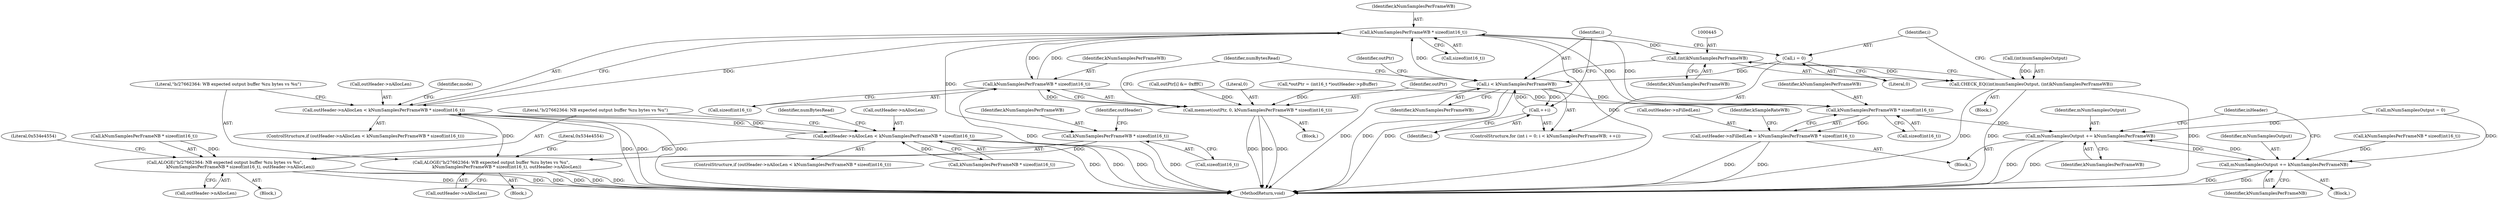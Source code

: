digraph "0_Android_65756b4082cd79a2d99b2ccb5b392291fd53703f@API" {
"1000320" [label="(Call,kNumSamplesPerFrameWB * sizeof(int16_t))"];
"1000403" [label="(Call,kNumSamplesPerFrameWB * sizeof(int16_t))"];
"1000320" [label="(Call,kNumSamplesPerFrameWB * sizeof(int16_t))"];
"1000452" [label="(Call,i < kNumSamplesPerFrameWB)"];
"1000449" [label="(Call,i = 0)"];
"1000455" [label="(Call,++i)"];
"1000444" [label="(Call,(int)kNumSamplesPerFrameWB)"];
"1000509" [label="(Call,kNumSamplesPerFrameWB * sizeof(int16_t))"];
"1000316" [label="(Call,outHeader->nAllocLen < kNumSamplesPerFrameWB * sizeof(int16_t))"];
"1000221" [label="(Call,outHeader->nAllocLen < kNumSamplesPerFrameNB * sizeof(int16_t))"];
"1000230" [label="(Call,ALOGE(\"b/27662364: NB expected output buffer %zu bytes vs %u\",\n                       kNumSamplesPerFrameNB * sizeof(int16_t), outHeader->nAllocLen))"];
"1000325" [label="(Call,ALOGE(\"b/27662364: WB expected output buffer %zu bytes vs %u\",\n                       kNumSamplesPerFrameWB * sizeof(int16_t), outHeader->nAllocLen))"];
"1000327" [label="(Call,kNumSamplesPerFrameWB * sizeof(int16_t))"];
"1000440" [label="(Call,CHECK_EQ((int)numSamplesOutput, (int)kNumSamplesPerFrameWB))"];
"1000505" [label="(Call,outHeader->nFilledLen = kNumSamplesPerFrameWB * sizeof(int16_t))"];
"1000514" [label="(Call,mNumSamplesOutput += kNumSamplesPerFrameWB)"];
"1000500" [label="(Call,mNumSamplesOutput += kNumSamplesPerFrameNB)"];
"1000400" [label="(Call,memset(outPtr, 0, kNumSamplesPerFrameWB * sizeof(int16_t)))"];
"1000401" [label="(Identifier,outPtr)"];
"1000328" [label="(Identifier,kNumSamplesPerFrameWB)"];
"1000230" [label="(Call,ALOGE(\"b/27662364: NB expected output buffer %zu bytes vs %u\",\n                       kNumSamplesPerFrameNB * sizeof(int16_t), outHeader->nAllocLen))"];
"1000412" [label="(Block,)"];
"1000332" [label="(Identifier,outHeader)"];
"1000516" [label="(Identifier,kNumSamplesPerFrameWB)"];
"1000221" [label="(Call,outHeader->nAllocLen < kNumSamplesPerFrameNB * sizeof(int16_t))"];
"1000400" [label="(Call,memset(outPtr, 0, kNumSamplesPerFrameWB * sizeof(int16_t)))"];
"1000236" [label="(Call,outHeader->nAllocLen)"];
"1000506" [label="(Call,outHeader->nFilledLen)"];
"1000321" [label="(Identifier,kNumSamplesPerFrameWB)"];
"1000464" [label="(Identifier,numBytesRead)"];
"1000220" [label="(ControlStructure,if (outHeader->nAllocLen < kNumSamplesPerFrameNB * sizeof(int16_t)))"];
"1000229" [label="(Block,)"];
"1000324" [label="(Block,)"];
"1000505" [label="(Call,outHeader->nFilledLen = kNumSamplesPerFrameWB * sizeof(int16_t))"];
"1000331" [label="(Call,outHeader->nAllocLen)"];
"1000453" [label="(Identifier,i)"];
"1000502" [label="(Identifier,kNumSamplesPerFrameNB)"];
"1000458" [label="(Call,outPtr[i] &= 0xfffC)"];
"1000402" [label="(Literal,0)"];
"1000501" [label="(Identifier,mNumSamplesOutput)"];
"1000513" [label="(Identifier,kSampleRateWB)"];
"1000510" [label="(Identifier,kNumSamplesPerFrameWB)"];
"1000317" [label="(Call,outHeader->nAllocLen)"];
"1000329" [label="(Call,sizeof(int16_t))"];
"1000456" [label="(Identifier,i)"];
"1000403" [label="(Call,kNumSamplesPerFrameWB * sizeof(int16_t))"];
"1000405" [label="(Call,sizeof(int16_t))"];
"1000449" [label="(Call,i = 0)"];
"1000514" [label="(Call,mNumSamplesOutput += kNumSamplesPerFrameWB)"];
"1000326" [label="(Literal,\"b/27662364: WB expected output buffer %zu bytes vs %u\")"];
"1000225" [label="(Call,kNumSamplesPerFrameNB * sizeof(int16_t))"];
"1000495" [label="(Call,kNumSamplesPerFrameNB * sizeof(int16_t))"];
"1000441" [label="(Call,(int)numSamplesOutput)"];
"1000455" [label="(Call,++i)"];
"1000511" [label="(Call,sizeof(int16_t))"];
"1000322" [label="(Call,sizeof(int16_t))"];
"1000451" [label="(Literal,0)"];
"1000404" [label="(Identifier,kNumSamplesPerFrameWB)"];
"1000444" [label="(Call,(int)kNumSamplesPerFrameWB)"];
"1000454" [label="(Identifier,kNumSamplesPerFrameWB)"];
"1000335" [label="(Literal,0x534e4554)"];
"1000515" [label="(Identifier,mNumSamplesOutput)"];
"1000490" [label="(Block,)"];
"1000520" [label="(Identifier,inHeader)"];
"1000240" [label="(Literal,0x534e4554)"];
"1000447" [label="(ControlStructure,for (int i = 0; i < kNumSamplesPerFrameWB; ++i))"];
"1000509" [label="(Call,kNumSamplesPerFrameWB * sizeof(int16_t))"];
"1000450" [label="(Identifier,i)"];
"1000315" [label="(ControlStructure,if (outHeader->nAllocLen < kNumSamplesPerFrameWB * sizeof(int16_t)))"];
"1000500" [label="(Call,mNumSamplesOutput += kNumSamplesPerFrameNB)"];
"1000316" [label="(Call,outHeader->nAllocLen < kNumSamplesPerFrameWB * sizeof(int16_t))"];
"1000556" [label="(MethodReturn,void)"];
"1000252" [label="(Identifier,numBytesRead)"];
"1000232" [label="(Call,kNumSamplesPerFrameNB * sizeof(int16_t))"];
"1000327" [label="(Call,kNumSamplesPerFrameWB * sizeof(int16_t))"];
"1000325" [label="(Call,ALOGE(\"b/27662364: WB expected output buffer %zu bytes vs %u\",\n                       kNumSamplesPerFrameWB * sizeof(int16_t), outHeader->nAllocLen))"];
"1000388" [label="(Call,*outPtr = (int16_t *)outHeader->pBuffer)"];
"1000452" [label="(Call,i < kNumSamplesPerFrameWB)"];
"1000399" [label="(Block,)"];
"1000320" [label="(Call,kNumSamplesPerFrameWB * sizeof(int16_t))"];
"1000504" [label="(Block,)"];
"1000446" [label="(Identifier,kNumSamplesPerFrameWB)"];
"1000231" [label="(Literal,\"b/27662364: NB expected output buffer %zu bytes vs %u\")"];
"1000460" [label="(Identifier,outPtr)"];
"1000201" [label="(Call,mNumSamplesOutput = 0)"];
"1000348" [label="(Identifier,mode)"];
"1000440" [label="(Call,CHECK_EQ((int)numSamplesOutput, (int)kNumSamplesPerFrameWB))"];
"1000222" [label="(Call,outHeader->nAllocLen)"];
"1000320" -> "1000316"  [label="AST: "];
"1000320" -> "1000322"  [label="CFG: "];
"1000321" -> "1000320"  [label="AST: "];
"1000322" -> "1000320"  [label="AST: "];
"1000316" -> "1000320"  [label="CFG: "];
"1000320" -> "1000556"  [label="DDG: "];
"1000320" -> "1000316"  [label="DDG: "];
"1000403" -> "1000320"  [label="DDG: "];
"1000452" -> "1000320"  [label="DDG: "];
"1000509" -> "1000320"  [label="DDG: "];
"1000320" -> "1000327"  [label="DDG: "];
"1000320" -> "1000403"  [label="DDG: "];
"1000320" -> "1000444"  [label="DDG: "];
"1000320" -> "1000509"  [label="DDG: "];
"1000403" -> "1000400"  [label="AST: "];
"1000403" -> "1000405"  [label="CFG: "];
"1000404" -> "1000403"  [label="AST: "];
"1000405" -> "1000403"  [label="AST: "];
"1000400" -> "1000403"  [label="CFG: "];
"1000403" -> "1000556"  [label="DDG: "];
"1000403" -> "1000400"  [label="DDG: "];
"1000403" -> "1000509"  [label="DDG: "];
"1000452" -> "1000447"  [label="AST: "];
"1000452" -> "1000454"  [label="CFG: "];
"1000453" -> "1000452"  [label="AST: "];
"1000454" -> "1000452"  [label="AST: "];
"1000460" -> "1000452"  [label="CFG: "];
"1000464" -> "1000452"  [label="CFG: "];
"1000452" -> "1000556"  [label="DDG: "];
"1000452" -> "1000556"  [label="DDG: "];
"1000452" -> "1000556"  [label="DDG: "];
"1000449" -> "1000452"  [label="DDG: "];
"1000455" -> "1000452"  [label="DDG: "];
"1000444" -> "1000452"  [label="DDG: "];
"1000452" -> "1000455"  [label="DDG: "];
"1000452" -> "1000509"  [label="DDG: "];
"1000449" -> "1000447"  [label="AST: "];
"1000449" -> "1000451"  [label="CFG: "];
"1000450" -> "1000449"  [label="AST: "];
"1000451" -> "1000449"  [label="AST: "];
"1000453" -> "1000449"  [label="CFG: "];
"1000455" -> "1000447"  [label="AST: "];
"1000455" -> "1000456"  [label="CFG: "];
"1000456" -> "1000455"  [label="AST: "];
"1000453" -> "1000455"  [label="CFG: "];
"1000444" -> "1000440"  [label="AST: "];
"1000444" -> "1000446"  [label="CFG: "];
"1000445" -> "1000444"  [label="AST: "];
"1000446" -> "1000444"  [label="AST: "];
"1000440" -> "1000444"  [label="CFG: "];
"1000444" -> "1000440"  [label="DDG: "];
"1000509" -> "1000505"  [label="AST: "];
"1000509" -> "1000511"  [label="CFG: "];
"1000510" -> "1000509"  [label="AST: "];
"1000511" -> "1000509"  [label="AST: "];
"1000505" -> "1000509"  [label="CFG: "];
"1000509" -> "1000505"  [label="DDG: "];
"1000509" -> "1000514"  [label="DDG: "];
"1000316" -> "1000315"  [label="AST: "];
"1000317" -> "1000316"  [label="AST: "];
"1000326" -> "1000316"  [label="CFG: "];
"1000348" -> "1000316"  [label="CFG: "];
"1000316" -> "1000556"  [label="DDG: "];
"1000316" -> "1000556"  [label="DDG: "];
"1000316" -> "1000556"  [label="DDG: "];
"1000316" -> "1000221"  [label="DDG: "];
"1000221" -> "1000316"  [label="DDG: "];
"1000316" -> "1000325"  [label="DDG: "];
"1000221" -> "1000220"  [label="AST: "];
"1000221" -> "1000225"  [label="CFG: "];
"1000222" -> "1000221"  [label="AST: "];
"1000225" -> "1000221"  [label="AST: "];
"1000231" -> "1000221"  [label="CFG: "];
"1000252" -> "1000221"  [label="CFG: "];
"1000221" -> "1000556"  [label="DDG: "];
"1000221" -> "1000556"  [label="DDG: "];
"1000221" -> "1000556"  [label="DDG: "];
"1000225" -> "1000221"  [label="DDG: "];
"1000221" -> "1000230"  [label="DDG: "];
"1000230" -> "1000229"  [label="AST: "];
"1000230" -> "1000236"  [label="CFG: "];
"1000231" -> "1000230"  [label="AST: "];
"1000232" -> "1000230"  [label="AST: "];
"1000236" -> "1000230"  [label="AST: "];
"1000240" -> "1000230"  [label="CFG: "];
"1000230" -> "1000556"  [label="DDG: "];
"1000230" -> "1000556"  [label="DDG: "];
"1000230" -> "1000556"  [label="DDG: "];
"1000232" -> "1000230"  [label="DDG: "];
"1000325" -> "1000324"  [label="AST: "];
"1000325" -> "1000331"  [label="CFG: "];
"1000326" -> "1000325"  [label="AST: "];
"1000327" -> "1000325"  [label="AST: "];
"1000331" -> "1000325"  [label="AST: "];
"1000335" -> "1000325"  [label="CFG: "];
"1000325" -> "1000556"  [label="DDG: "];
"1000325" -> "1000556"  [label="DDG: "];
"1000325" -> "1000556"  [label="DDG: "];
"1000327" -> "1000325"  [label="DDG: "];
"1000327" -> "1000329"  [label="CFG: "];
"1000328" -> "1000327"  [label="AST: "];
"1000329" -> "1000327"  [label="AST: "];
"1000332" -> "1000327"  [label="CFG: "];
"1000327" -> "1000556"  [label="DDG: "];
"1000440" -> "1000412"  [label="AST: "];
"1000441" -> "1000440"  [label="AST: "];
"1000450" -> "1000440"  [label="CFG: "];
"1000440" -> "1000556"  [label="DDG: "];
"1000440" -> "1000556"  [label="DDG: "];
"1000440" -> "1000556"  [label="DDG: "];
"1000441" -> "1000440"  [label="DDG: "];
"1000505" -> "1000504"  [label="AST: "];
"1000506" -> "1000505"  [label="AST: "];
"1000513" -> "1000505"  [label="CFG: "];
"1000505" -> "1000556"  [label="DDG: "];
"1000505" -> "1000556"  [label="DDG: "];
"1000514" -> "1000504"  [label="AST: "];
"1000514" -> "1000516"  [label="CFG: "];
"1000515" -> "1000514"  [label="AST: "];
"1000516" -> "1000514"  [label="AST: "];
"1000520" -> "1000514"  [label="CFG: "];
"1000514" -> "1000556"  [label="DDG: "];
"1000514" -> "1000556"  [label="DDG: "];
"1000514" -> "1000500"  [label="DDG: "];
"1000500" -> "1000514"  [label="DDG: "];
"1000201" -> "1000514"  [label="DDG: "];
"1000500" -> "1000490"  [label="AST: "];
"1000500" -> "1000502"  [label="CFG: "];
"1000501" -> "1000500"  [label="AST: "];
"1000502" -> "1000500"  [label="AST: "];
"1000520" -> "1000500"  [label="CFG: "];
"1000500" -> "1000556"  [label="DDG: "];
"1000500" -> "1000556"  [label="DDG: "];
"1000495" -> "1000500"  [label="DDG: "];
"1000201" -> "1000500"  [label="DDG: "];
"1000400" -> "1000399"  [label="AST: "];
"1000401" -> "1000400"  [label="AST: "];
"1000402" -> "1000400"  [label="AST: "];
"1000464" -> "1000400"  [label="CFG: "];
"1000400" -> "1000556"  [label="DDG: "];
"1000400" -> "1000556"  [label="DDG: "];
"1000400" -> "1000556"  [label="DDG: "];
"1000458" -> "1000400"  [label="DDG: "];
"1000388" -> "1000400"  [label="DDG: "];
}
